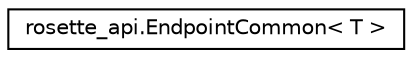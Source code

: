 digraph "Graphical Class Hierarchy"
{
  edge [fontname="Helvetica",fontsize="10",labelfontname="Helvetica",labelfontsize="10"];
  node [fontname="Helvetica",fontsize="10",shape=record];
  rankdir="LR";
  Node0 [label="rosette_api.EndpointCommon\< T \>",height=0.2,width=0.4,color="black", fillcolor="white", style="filled",URL="$classrosette__api_1_1_endpoint_common.html"];
}
